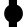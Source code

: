 #java LMPlot ../../../../data/linkage_map/LEPMAP3//05_order_LG4.txt
graph g {
node [fontsize=40,penwidth=4]
edge [penwidth=3]
1[width=0.06666666666666667,height=0.06666666666666667,fixedsize=true]
}
